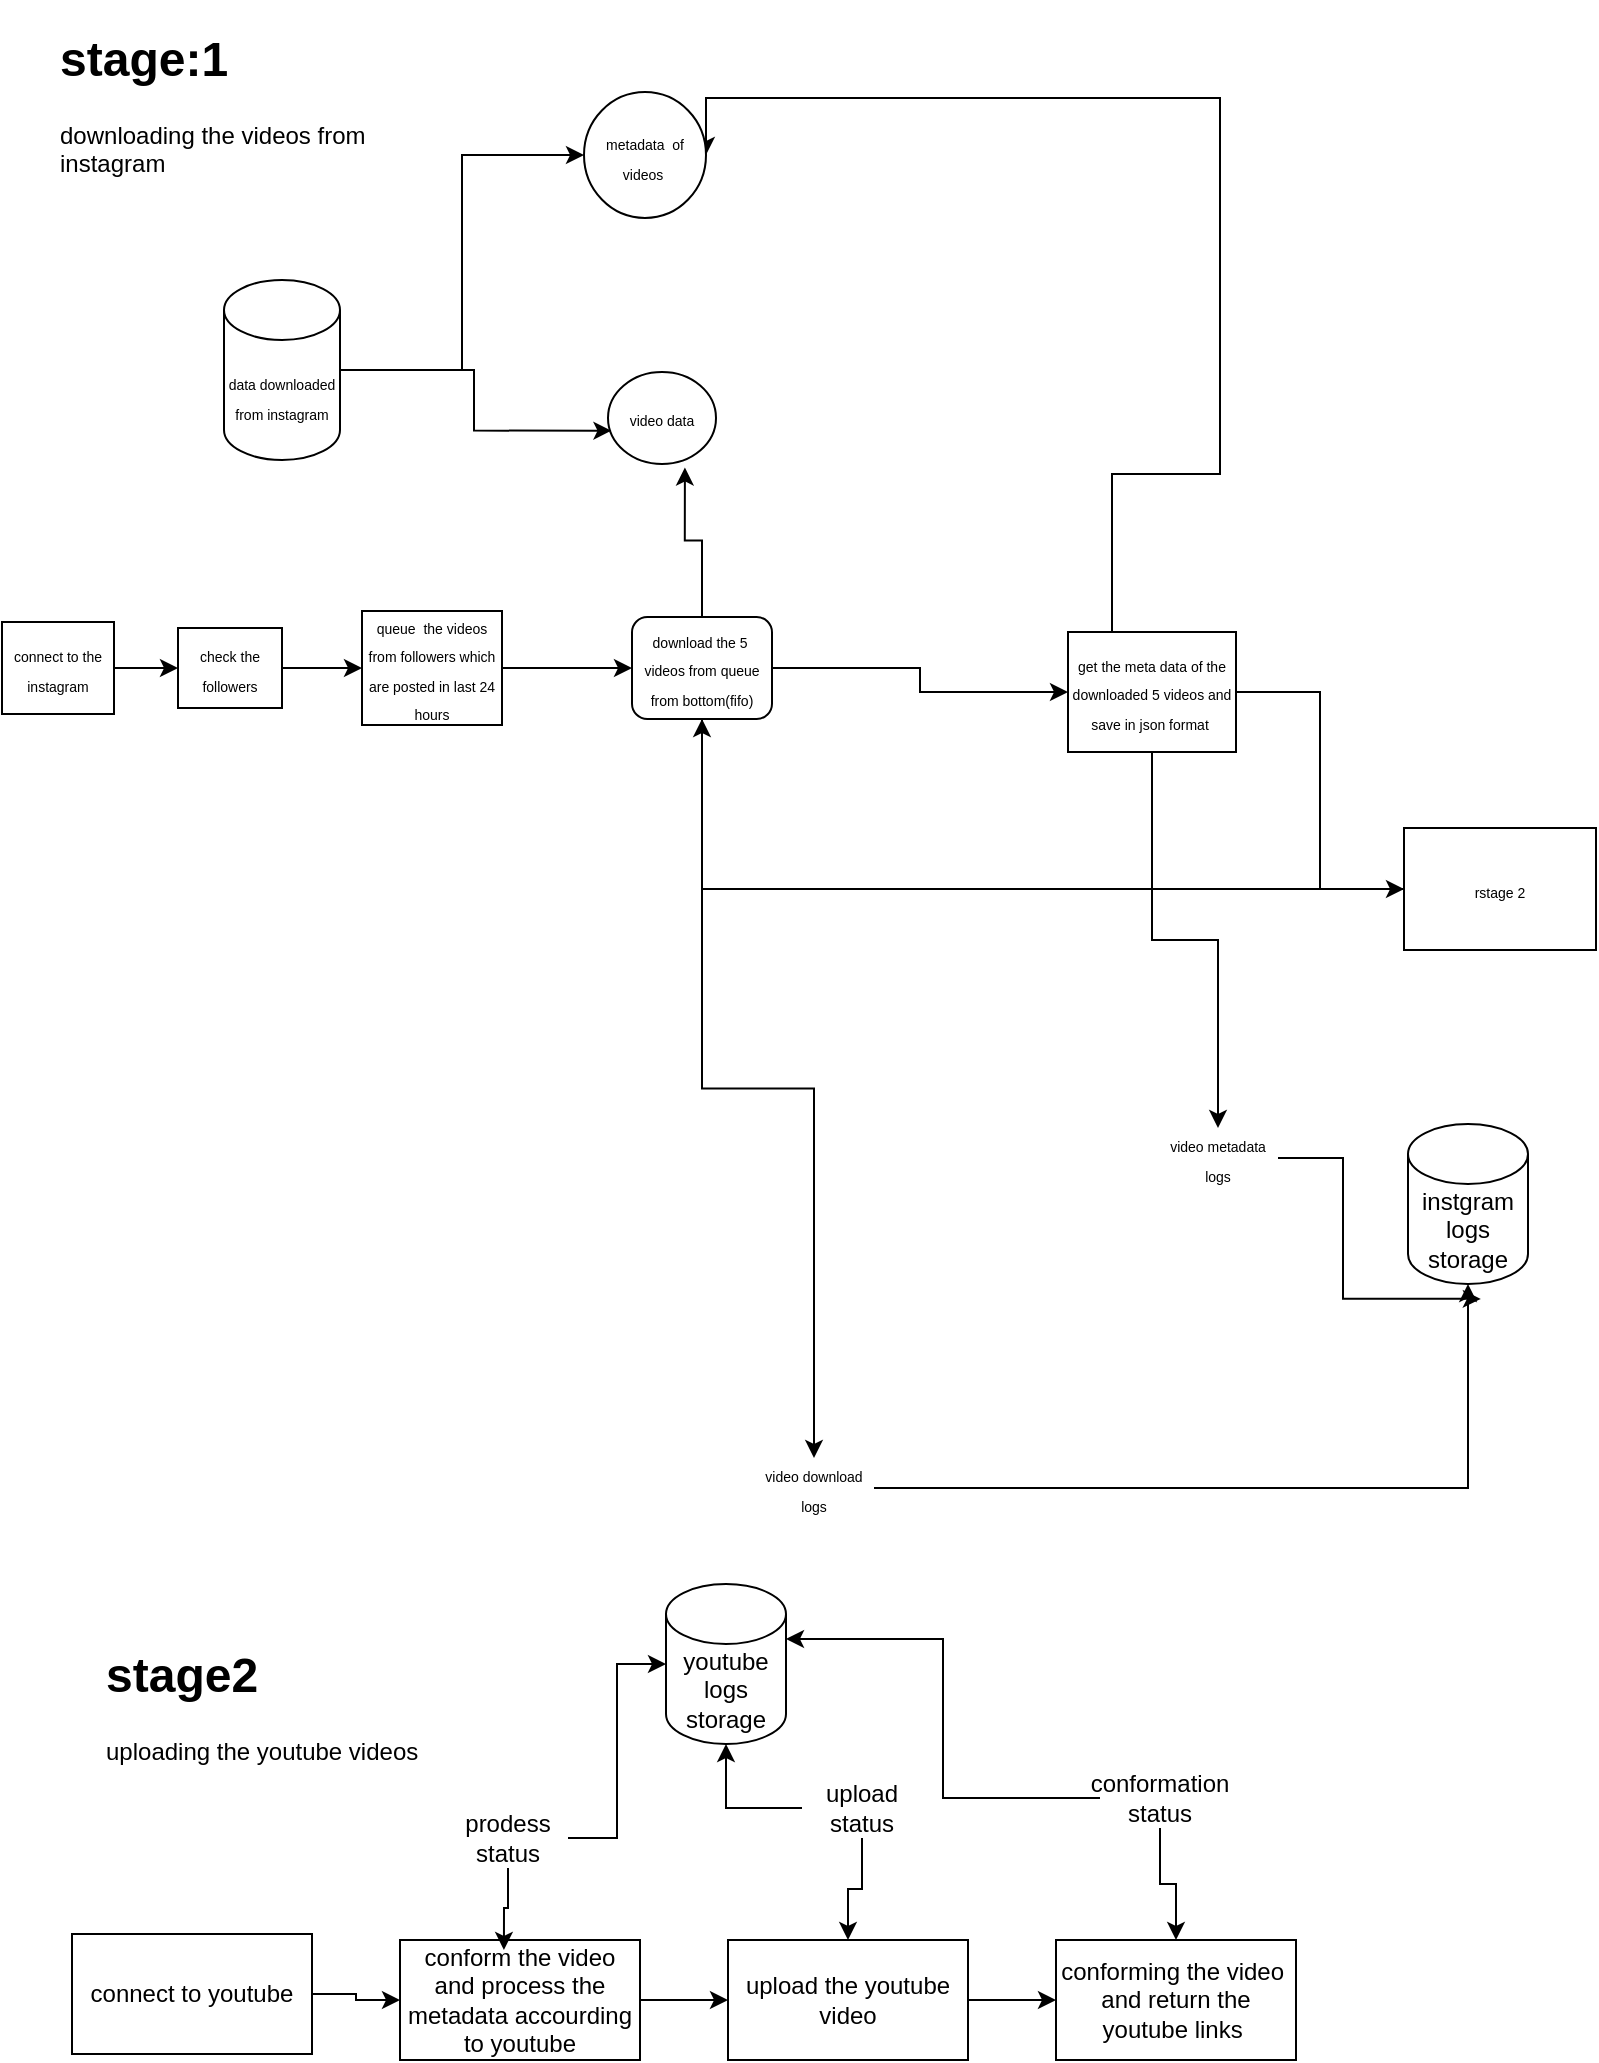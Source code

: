 <mxfile version="22.1.17" type="github">
  <diagram name="Page-1" id="c7558073-3199-34d8-9f00-42111426c3f3">
    <mxGraphModel dx="1245" dy="711" grid="1" gridSize="1" guides="1" tooltips="1" connect="1" arrows="1" fold="1" page="1" pageScale="1" pageWidth="826" pageHeight="1169" background="none" math="0" shadow="0">
      <root>
        <mxCell id="0" />
        <mxCell id="1" parent="0" />
        <mxCell id="1fMMj_ESsbeUDZiiFBq4-128" style="edgeStyle=orthogonalEdgeStyle;rounded=0;orthogonalLoop=1;jettySize=auto;html=1;fontSize=12;" edge="1" parent="1" source="1fMMj_ESsbeUDZiiFBq4-129" target="1fMMj_ESsbeUDZiiFBq4-131">
          <mxGeometry relative="1" as="geometry" />
        </mxCell>
        <mxCell id="1fMMj_ESsbeUDZiiFBq4-129" value="&lt;font style=&quot;font-size: 7px;&quot;&gt;connect to the instagram&lt;/font&gt;" style="rounded=0;whiteSpace=wrap;html=1;fontSize=12;strokeWidth=1;imageWidth=24;" vertex="1" parent="1">
          <mxGeometry x="11" y="332" width="56" height="46" as="geometry" />
        </mxCell>
        <mxCell id="1fMMj_ESsbeUDZiiFBq4-130" style="edgeStyle=orthogonalEdgeStyle;rounded=0;orthogonalLoop=1;jettySize=auto;html=1;entryX=0;entryY=0.5;entryDx=0;entryDy=0;fontSize=12;" edge="1" parent="1" source="1fMMj_ESsbeUDZiiFBq4-131" target="1fMMj_ESsbeUDZiiFBq4-136">
          <mxGeometry relative="1" as="geometry" />
        </mxCell>
        <mxCell id="1fMMj_ESsbeUDZiiFBq4-131" value="&lt;font style=&quot;font-size: 7px;&quot;&gt;check the followers&lt;/font&gt;" style="rounded=0;whiteSpace=wrap;html=1;fontSize=12;" vertex="1" parent="1">
          <mxGeometry x="99" y="335" width="52" height="40" as="geometry" />
        </mxCell>
        <mxCell id="1fMMj_ESsbeUDZiiFBq4-132" value="instgram logs storage" style="shape=cylinder3;whiteSpace=wrap;html=1;boundedLbl=1;backgroundOutline=1;size=15;fontSize=12;" vertex="1" parent="1">
          <mxGeometry x="714" y="583" width="60" height="80" as="geometry" />
        </mxCell>
        <mxCell id="1fMMj_ESsbeUDZiiFBq4-133" style="edgeStyle=orthogonalEdgeStyle;rounded=0;orthogonalLoop=1;jettySize=auto;html=1;entryX=0;entryY=0.5;entryDx=0;entryDy=0;fontSize=12;" edge="1" parent="1" source="1fMMj_ESsbeUDZiiFBq4-134" target="1fMMj_ESsbeUDZiiFBq4-142">
          <mxGeometry relative="1" as="geometry" />
        </mxCell>
        <mxCell id="1fMMj_ESsbeUDZiiFBq4-134" value="&lt;font style=&quot;font-size: 7px;&quot;&gt;data downloaded from instagram&lt;/font&gt;" style="shape=cylinder3;whiteSpace=wrap;html=1;boundedLbl=1;backgroundOutline=1;size=15;fontSize=12;" vertex="1" parent="1">
          <mxGeometry x="122" y="161" width="58" height="90" as="geometry" />
        </mxCell>
        <mxCell id="1fMMj_ESsbeUDZiiFBq4-135" style="edgeStyle=orthogonalEdgeStyle;rounded=0;orthogonalLoop=1;jettySize=auto;html=1;entryX=0;entryY=0.5;entryDx=0;entryDy=0;fontSize=12;" edge="1" parent="1" source="1fMMj_ESsbeUDZiiFBq4-136" target="1fMMj_ESsbeUDZiiFBq4-139">
          <mxGeometry relative="1" as="geometry" />
        </mxCell>
        <mxCell id="1fMMj_ESsbeUDZiiFBq4-136" value="&lt;font style=&quot;font-size: 7px;&quot;&gt;queue&amp;nbsp; the videos from followers which are posted in last 24 hours&lt;/font&gt;" style="rounded=0;whiteSpace=wrap;html=1;fontSize=12;" vertex="1" parent="1">
          <mxGeometry x="191" y="326.5" width="70" height="57" as="geometry" />
        </mxCell>
        <mxCell id="1fMMj_ESsbeUDZiiFBq4-137" style="edgeStyle=orthogonalEdgeStyle;rounded=0;orthogonalLoop=1;jettySize=auto;html=1;exitX=1;exitY=0.5;exitDx=0;exitDy=0;entryX=0;entryY=0.5;entryDx=0;entryDy=0;fontSize=12;" edge="1" parent="1" source="1fMMj_ESsbeUDZiiFBq4-139" target="1fMMj_ESsbeUDZiiFBq4-141">
          <mxGeometry relative="1" as="geometry" />
        </mxCell>
        <mxCell id="1fMMj_ESsbeUDZiiFBq4-166" style="edgeStyle=orthogonalEdgeStyle;rounded=0;orthogonalLoop=1;jettySize=auto;html=1;" edge="1" parent="1" source="1fMMj_ESsbeUDZiiFBq4-139" target="1fMMj_ESsbeUDZiiFBq4-151">
          <mxGeometry relative="1" as="geometry" />
        </mxCell>
        <mxCell id="1fMMj_ESsbeUDZiiFBq4-139" value="&lt;font style=&quot;font-size: 7px;&quot;&gt;download the 5&amp;nbsp; videos from queue from bottom(fifo)&lt;/font&gt;" style="rounded=1;whiteSpace=wrap;html=1;fontSize=12;" vertex="1" parent="1">
          <mxGeometry x="326" y="329.5" width="70" height="51" as="geometry" />
        </mxCell>
        <mxCell id="1fMMj_ESsbeUDZiiFBq4-140" style="edgeStyle=orthogonalEdgeStyle;rounded=0;orthogonalLoop=1;jettySize=auto;html=1;entryX=1;entryY=0.5;entryDx=0;entryDy=0;fontSize=12;" edge="1" parent="1" source="1fMMj_ESsbeUDZiiFBq4-141" target="1fMMj_ESsbeUDZiiFBq4-142">
          <mxGeometry relative="1" as="geometry">
            <Array as="points">
              <mxPoint x="566" y="258" />
              <mxPoint x="620" y="258" />
              <mxPoint x="620" y="70" />
            </Array>
          </mxGeometry>
        </mxCell>
        <mxCell id="1fMMj_ESsbeUDZiiFBq4-159" style="edgeStyle=orthogonalEdgeStyle;rounded=0;orthogonalLoop=1;jettySize=auto;html=1;entryX=0;entryY=0.5;entryDx=0;entryDy=0;" edge="1" parent="1" source="1fMMj_ESsbeUDZiiFBq4-141" target="1fMMj_ESsbeUDZiiFBq4-152">
          <mxGeometry relative="1" as="geometry" />
        </mxCell>
        <mxCell id="1fMMj_ESsbeUDZiiFBq4-161" style="edgeStyle=orthogonalEdgeStyle;rounded=0;orthogonalLoop=1;jettySize=auto;html=1;entryX=0.5;entryY=0;entryDx=0;entryDy=0;" edge="1" parent="1" source="1fMMj_ESsbeUDZiiFBq4-141" target="1fMMj_ESsbeUDZiiFBq4-147">
          <mxGeometry relative="1" as="geometry" />
        </mxCell>
        <mxCell id="1fMMj_ESsbeUDZiiFBq4-141" value="&lt;font style=&quot;font-size: 7px;&quot;&gt;get the meta data of the downloaded 5 videos and save in json format&amp;nbsp;&lt;/font&gt;" style="rounded=0;whiteSpace=wrap;html=1;fontSize=12;" vertex="1" parent="1">
          <mxGeometry x="544" y="337" width="84" height="60" as="geometry" />
        </mxCell>
        <mxCell id="1fMMj_ESsbeUDZiiFBq4-142" value="&lt;font style=&quot;font-size: 7px;&quot;&gt;metadata&amp;nbsp; of videos&amp;nbsp;&lt;/font&gt;" style="ellipse;whiteSpace=wrap;html=1;" vertex="1" parent="1">
          <mxGeometry x="302" y="67" width="61" height="63" as="geometry" />
        </mxCell>
        <mxCell id="1fMMj_ESsbeUDZiiFBq4-143" value="&lt;font style=&quot;font-size: 7px;&quot;&gt;video data&lt;/font&gt;" style="ellipse;whiteSpace=wrap;html=1;fontSize=12;" vertex="1" parent="1">
          <mxGeometry x="314" y="207" width="54" height="46" as="geometry" />
        </mxCell>
        <mxCell id="1fMMj_ESsbeUDZiiFBq4-144" style="edgeStyle=orthogonalEdgeStyle;rounded=0;orthogonalLoop=1;jettySize=auto;html=1;entryX=0.032;entryY=0.638;entryDx=0;entryDy=0;entryPerimeter=0;fontSize=12;" edge="1" parent="1" source="1fMMj_ESsbeUDZiiFBq4-134" target="1fMMj_ESsbeUDZiiFBq4-143">
          <mxGeometry relative="1" as="geometry" />
        </mxCell>
        <mxCell id="1fMMj_ESsbeUDZiiFBq4-145" style="edgeStyle=orthogonalEdgeStyle;rounded=0;orthogonalLoop=1;jettySize=auto;html=1;entryX=0.712;entryY=1.038;entryDx=0;entryDy=0;entryPerimeter=0;fontSize=12;" edge="1" parent="1" source="1fMMj_ESsbeUDZiiFBq4-139" target="1fMMj_ESsbeUDZiiFBq4-143">
          <mxGeometry relative="1" as="geometry" />
        </mxCell>
        <mxCell id="1fMMj_ESsbeUDZiiFBq4-147" value="&lt;font style=&quot;font-size: 7px;&quot;&gt;video metadata logs&lt;/font&gt;" style="text;html=1;strokeColor=none;fillColor=none;align=center;verticalAlign=middle;whiteSpace=wrap;rounded=0;fontSize=12;" vertex="1" parent="1">
          <mxGeometry x="589" y="585" width="60" height="30" as="geometry" />
        </mxCell>
        <mxCell id="1fMMj_ESsbeUDZiiFBq4-148" style="edgeStyle=orthogonalEdgeStyle;rounded=0;orthogonalLoop=1;jettySize=auto;html=1;entryX=0.607;entryY=1.093;entryDx=0;entryDy=0;entryPerimeter=0;fontSize=12;" edge="1" parent="1" source="1fMMj_ESsbeUDZiiFBq4-147" target="1fMMj_ESsbeUDZiiFBq4-132">
          <mxGeometry relative="1" as="geometry" />
        </mxCell>
        <mxCell id="1fMMj_ESsbeUDZiiFBq4-163" style="edgeStyle=orthogonalEdgeStyle;rounded=0;orthogonalLoop=1;jettySize=auto;html=1;" edge="1" parent="1" source="1fMMj_ESsbeUDZiiFBq4-151" target="1fMMj_ESsbeUDZiiFBq4-132">
          <mxGeometry relative="1" as="geometry" />
        </mxCell>
        <mxCell id="1fMMj_ESsbeUDZiiFBq4-151" value="&lt;font style=&quot;font-size: 7px;&quot;&gt;video download logs&lt;/font&gt;" style="text;html=1;strokeColor=none;fillColor=none;align=center;verticalAlign=middle;whiteSpace=wrap;rounded=0;fontSize=12;" vertex="1" parent="1">
          <mxGeometry x="387" y="750" width="60" height="30" as="geometry" />
        </mxCell>
        <mxCell id="1fMMj_ESsbeUDZiiFBq4-160" style="edgeStyle=orthogonalEdgeStyle;rounded=0;orthogonalLoop=1;jettySize=auto;html=1;entryX=0.5;entryY=1;entryDx=0;entryDy=0;" edge="1" parent="1" source="1fMMj_ESsbeUDZiiFBq4-152" target="1fMMj_ESsbeUDZiiFBq4-139">
          <mxGeometry relative="1" as="geometry" />
        </mxCell>
        <mxCell id="1fMMj_ESsbeUDZiiFBq4-152" value="&lt;font style=&quot;font-size: 7px;&quot;&gt;rstage 2&lt;/font&gt;" style="rounded=0;whiteSpace=wrap;html=1;" vertex="1" parent="1">
          <mxGeometry x="712" y="435" width="96" height="61" as="geometry" />
        </mxCell>
        <mxCell id="1fMMj_ESsbeUDZiiFBq4-168" value="&lt;h1&gt;stage2&lt;/h1&gt;&lt;div&gt;uploading the youtube videos&amp;nbsp;&lt;/div&gt;" style="text;html=1;strokeColor=none;fillColor=none;spacing=5;spacingTop=-20;whiteSpace=wrap;overflow=hidden;rounded=0;" vertex="1" parent="1">
          <mxGeometry x="58" y="839" width="190" height="120" as="geometry" />
        </mxCell>
        <mxCell id="1fMMj_ESsbeUDZiiFBq4-169" value="&lt;h1&gt;stage:1&lt;/h1&gt;&lt;p&gt;downloading the videos from instagram&lt;/p&gt;" style="text;html=1;strokeColor=none;fillColor=none;spacing=5;spacingTop=-20;whiteSpace=wrap;overflow=hidden;rounded=0;" vertex="1" parent="1">
          <mxGeometry x="35" y="31" width="190" height="120" as="geometry" />
        </mxCell>
        <mxCell id="1fMMj_ESsbeUDZiiFBq4-174" style="edgeStyle=orthogonalEdgeStyle;rounded=0;orthogonalLoop=1;jettySize=auto;html=1;" edge="1" parent="1" source="1fMMj_ESsbeUDZiiFBq4-170" target="1fMMj_ESsbeUDZiiFBq4-171">
          <mxGeometry relative="1" as="geometry" />
        </mxCell>
        <mxCell id="1fMMj_ESsbeUDZiiFBq4-170" value="connect to youtube" style="rounded=0;whiteSpace=wrap;html=1;" vertex="1" parent="1">
          <mxGeometry x="46" y="988" width="120" height="60" as="geometry" />
        </mxCell>
        <mxCell id="1fMMj_ESsbeUDZiiFBq4-175" style="edgeStyle=orthogonalEdgeStyle;rounded=0;orthogonalLoop=1;jettySize=auto;html=1;" edge="1" parent="1" source="1fMMj_ESsbeUDZiiFBq4-171" target="1fMMj_ESsbeUDZiiFBq4-172">
          <mxGeometry relative="1" as="geometry" />
        </mxCell>
        <mxCell id="1fMMj_ESsbeUDZiiFBq4-171" value="conform the video and process the metadata accourding to youtube" style="rounded=0;whiteSpace=wrap;html=1;" vertex="1" parent="1">
          <mxGeometry x="210" y="991" width="120" height="60" as="geometry" />
        </mxCell>
        <mxCell id="1fMMj_ESsbeUDZiiFBq4-176" style="edgeStyle=orthogonalEdgeStyle;rounded=0;orthogonalLoop=1;jettySize=auto;html=1;" edge="1" parent="1" source="1fMMj_ESsbeUDZiiFBq4-172" target="1fMMj_ESsbeUDZiiFBq4-173">
          <mxGeometry relative="1" as="geometry" />
        </mxCell>
        <mxCell id="1fMMj_ESsbeUDZiiFBq4-172" value="upload the youtube video" style="rounded=0;whiteSpace=wrap;html=1;" vertex="1" parent="1">
          <mxGeometry x="374" y="991" width="120" height="60" as="geometry" />
        </mxCell>
        <mxCell id="1fMMj_ESsbeUDZiiFBq4-173" value="conforming the video&amp;nbsp; and return the youtube links&amp;nbsp;" style="rounded=0;whiteSpace=wrap;html=1;" vertex="1" parent="1">
          <mxGeometry x="538" y="991" width="120" height="60" as="geometry" />
        </mxCell>
        <mxCell id="1fMMj_ESsbeUDZiiFBq4-177" value="youtube logs storage" style="shape=cylinder3;whiteSpace=wrap;html=1;boundedLbl=1;backgroundOutline=1;size=15;" vertex="1" parent="1">
          <mxGeometry x="343" y="813" width="60" height="80" as="geometry" />
        </mxCell>
        <mxCell id="1fMMj_ESsbeUDZiiFBq4-189" style="edgeStyle=orthogonalEdgeStyle;rounded=0;orthogonalLoop=1;jettySize=auto;html=1;entryX=0;entryY=0.5;entryDx=0;entryDy=0;entryPerimeter=0;" edge="1" parent="1" source="1fMMj_ESsbeUDZiiFBq4-179" target="1fMMj_ESsbeUDZiiFBq4-177">
          <mxGeometry relative="1" as="geometry">
            <mxPoint x="291" y="860" as="targetPoint" />
          </mxGeometry>
        </mxCell>
        <mxCell id="1fMMj_ESsbeUDZiiFBq4-179" value="prodess status" style="text;html=1;strokeColor=none;fillColor=none;align=center;verticalAlign=middle;whiteSpace=wrap;rounded=0;" vertex="1" parent="1">
          <mxGeometry x="234" y="925" width="60" height="30" as="geometry" />
        </mxCell>
        <mxCell id="1fMMj_ESsbeUDZiiFBq4-185" style="edgeStyle=orthogonalEdgeStyle;rounded=0;orthogonalLoop=1;jettySize=auto;html=1;" edge="1" parent="1" source="1fMMj_ESsbeUDZiiFBq4-180" target="1fMMj_ESsbeUDZiiFBq4-172">
          <mxGeometry relative="1" as="geometry" />
        </mxCell>
        <mxCell id="1fMMj_ESsbeUDZiiFBq4-188" style="edgeStyle=orthogonalEdgeStyle;rounded=0;orthogonalLoop=1;jettySize=auto;html=1;" edge="1" parent="1" source="1fMMj_ESsbeUDZiiFBq4-180" target="1fMMj_ESsbeUDZiiFBq4-177">
          <mxGeometry relative="1" as="geometry" />
        </mxCell>
        <mxCell id="1fMMj_ESsbeUDZiiFBq4-180" value="upload status" style="text;html=1;strokeColor=none;fillColor=none;align=center;verticalAlign=middle;whiteSpace=wrap;rounded=0;" vertex="1" parent="1">
          <mxGeometry x="411" y="910" width="60" height="30" as="geometry" />
        </mxCell>
        <mxCell id="1fMMj_ESsbeUDZiiFBq4-186" style="edgeStyle=orthogonalEdgeStyle;rounded=0;orthogonalLoop=1;jettySize=auto;html=1;" edge="1" parent="1" source="1fMMj_ESsbeUDZiiFBq4-182" target="1fMMj_ESsbeUDZiiFBq4-173">
          <mxGeometry relative="1" as="geometry" />
        </mxCell>
        <mxCell id="1fMMj_ESsbeUDZiiFBq4-182" value="conformation status" style="text;html=1;strokeColor=none;fillColor=none;align=center;verticalAlign=middle;whiteSpace=wrap;rounded=0;" vertex="1" parent="1">
          <mxGeometry x="560" y="905" width="60" height="30" as="geometry" />
        </mxCell>
        <mxCell id="1fMMj_ESsbeUDZiiFBq4-184" style="edgeStyle=orthogonalEdgeStyle;rounded=0;orthogonalLoop=1;jettySize=auto;html=1;entryX=0.433;entryY=0.083;entryDx=0;entryDy=0;entryPerimeter=0;" edge="1" parent="1" source="1fMMj_ESsbeUDZiiFBq4-179" target="1fMMj_ESsbeUDZiiFBq4-171">
          <mxGeometry relative="1" as="geometry" />
        </mxCell>
        <mxCell id="1fMMj_ESsbeUDZiiFBq4-187" style="edgeStyle=orthogonalEdgeStyle;rounded=0;orthogonalLoop=1;jettySize=auto;html=1;entryX=1;entryY=0;entryDx=0;entryDy=27.5;entryPerimeter=0;" edge="1" parent="1" source="1fMMj_ESsbeUDZiiFBq4-182" target="1fMMj_ESsbeUDZiiFBq4-177">
          <mxGeometry relative="1" as="geometry" />
        </mxCell>
      </root>
    </mxGraphModel>
  </diagram>
</mxfile>
